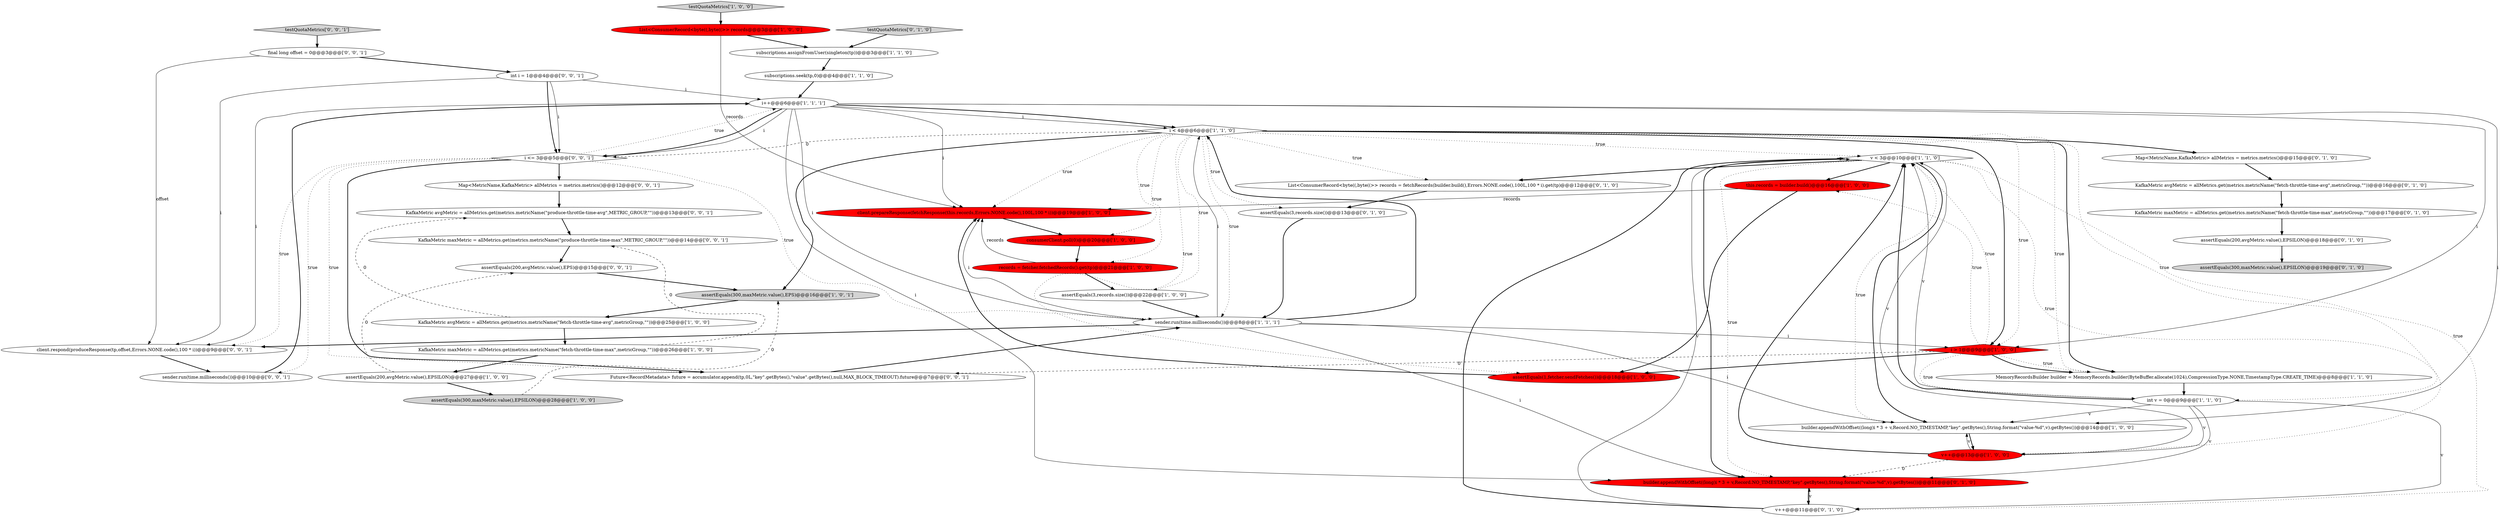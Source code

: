 digraph {
27 [style = filled, label = "testQuotaMetrics['0', '1', '0']", fillcolor = lightgray, shape = diamond image = "AAA0AAABBB2BBB"];
35 [style = filled, label = "KafkaMetric maxMetric = allMetrics.get(metrics.metricName(\"produce-throttle-time-max\",METRIC_GROUP,\"\"))@@@14@@@['0', '0', '1']", fillcolor = white, shape = ellipse image = "AAA0AAABBB3BBB"];
41 [style = filled, label = "Map<MetricName,KafkaMetric> allMetrics = metrics.metrics()@@@12@@@['0', '0', '1']", fillcolor = white, shape = ellipse image = "AAA0AAABBB3BBB"];
2 [style = filled, label = "assertEquals(300,maxMetric.value(),EPSILON)@@@28@@@['1', '0', '0']", fillcolor = lightgray, shape = ellipse image = "AAA0AAABBB1BBB"];
20 [style = filled, label = "i < 4@@@6@@@['1', '1', '0']", fillcolor = white, shape = diamond image = "AAA0AAABBB1BBB"];
42 [style = filled, label = "int i = 1@@@4@@@['0', '0', '1']", fillcolor = white, shape = ellipse image = "AAA0AAABBB3BBB"];
0 [style = filled, label = "testQuotaMetrics['1', '0', '0']", fillcolor = lightgray, shape = diamond image = "AAA0AAABBB1BBB"];
22 [style = filled, label = "v < 3@@@10@@@['1', '1', '0']", fillcolor = white, shape = diamond image = "AAA0AAABBB1BBB"];
24 [style = filled, label = "KafkaMetric avgMetric = allMetrics.get(metrics.metricName(\"fetch-throttle-time-avg\",metricGroup,\"\"))@@@16@@@['0', '1', '0']", fillcolor = white, shape = ellipse image = "AAA0AAABBB2BBB"];
38 [style = filled, label = "i <= 3@@@5@@@['0', '0', '1']", fillcolor = white, shape = diamond image = "AAA0AAABBB3BBB"];
4 [style = filled, label = "client.prepareResponse(fetchResponse(this.records,Errors.NONE.code(),100L,100 * i))@@@19@@@['1', '0', '0']", fillcolor = red, shape = ellipse image = "AAA1AAABBB1BBB"];
43 [style = filled, label = "final long offset = 0@@@3@@@['0', '0', '1']", fillcolor = white, shape = ellipse image = "AAA0AAABBB3BBB"];
37 [style = filled, label = "client.respond(produceResponse(tp,offset,Errors.NONE.code(),100 * i))@@@9@@@['0', '0', '1']", fillcolor = white, shape = ellipse image = "AAA0AAABBB3BBB"];
32 [style = filled, label = "builder.appendWithOffset((long)i * 3 + v,Record.NO_TIMESTAMP,\"key\".getBytes(),String.format(\"value-%d\",v).getBytes())@@@11@@@['0', '1', '0']", fillcolor = red, shape = ellipse image = "AAA1AAABBB2BBB"];
31 [style = filled, label = "assertEquals(200,avgMetric.value(),EPSILON)@@@18@@@['0', '1', '0']", fillcolor = white, shape = ellipse image = "AAA0AAABBB2BBB"];
11 [style = filled, label = "assertEquals(300,maxMetric.value(),EPS)@@@16@@@['1', '0', '1']", fillcolor = lightgray, shape = ellipse image = "AAA0AAABBB1BBB"];
18 [style = filled, label = "MemoryRecordsBuilder builder = MemoryRecords.builder(ByteBuffer.allocate(1024),CompressionType.NONE,TimestampType.CREATE_TIME)@@@8@@@['1', '1', '0']", fillcolor = white, shape = ellipse image = "AAA0AAABBB1BBB"];
25 [style = filled, label = "v++@@@11@@@['0', '1', '0']", fillcolor = white, shape = ellipse image = "AAA0AAABBB2BBB"];
26 [style = filled, label = "KafkaMetric maxMetric = allMetrics.get(metrics.metricName(\"fetch-throttle-time-max\",metricGroup,\"\"))@@@17@@@['0', '1', '0']", fillcolor = white, shape = ellipse image = "AAA0AAABBB2BBB"];
29 [style = filled, label = "assertEquals(3,records.size())@@@13@@@['0', '1', '0']", fillcolor = white, shape = ellipse image = "AAA0AAABBB2BBB"];
21 [style = filled, label = "sender.run(time.milliseconds())@@@8@@@['1', '1', '1']", fillcolor = white, shape = ellipse image = "AAA0AAABBB1BBB"];
12 [style = filled, label = "builder.appendWithOffset((long)i * 3 + v,Record.NO_TIMESTAMP,\"key\".getBytes(),String.format(\"value-%d\",v).getBytes())@@@14@@@['1', '0', '0']", fillcolor = white, shape = ellipse image = "AAA0AAABBB1BBB"];
10 [style = filled, label = "this.records = builder.build()@@@16@@@['1', '0', '0']", fillcolor = red, shape = ellipse image = "AAA1AAABBB1BBB"];
9 [style = filled, label = "int v = 0@@@9@@@['1', '1', '0']", fillcolor = white, shape = ellipse image = "AAA0AAABBB1BBB"];
44 [style = filled, label = "sender.run(time.milliseconds())@@@10@@@['0', '0', '1']", fillcolor = white, shape = ellipse image = "AAA0AAABBB3BBB"];
7 [style = filled, label = "subscriptions.assignFromUser(singleton(tp))@@@3@@@['1', '1', '0']", fillcolor = white, shape = ellipse image = "AAA0AAABBB1BBB"];
14 [style = filled, label = "i++@@@6@@@['1', '1', '1']", fillcolor = white, shape = ellipse image = "AAA0AAABBB1BBB"];
6 [style = filled, label = "records = fetcher.fetchedRecords().get(tp)@@@21@@@['1', '0', '0']", fillcolor = red, shape = ellipse image = "AAA1AAABBB1BBB"];
30 [style = filled, label = "Map<MetricName,KafkaMetric> allMetrics = metrics.metrics()@@@15@@@['0', '1', '0']", fillcolor = white, shape = ellipse image = "AAA0AAABBB2BBB"];
15 [style = filled, label = "i > 1@@@9@@@['1', '0', '0']", fillcolor = red, shape = diamond image = "AAA1AAABBB1BBB"];
40 [style = filled, label = "testQuotaMetrics['0', '0', '1']", fillcolor = lightgray, shape = diamond image = "AAA0AAABBB3BBB"];
28 [style = filled, label = "assertEquals(300,maxMetric.value(),EPSILON)@@@19@@@['0', '1', '0']", fillcolor = lightgray, shape = ellipse image = "AAA0AAABBB2BBB"];
34 [style = filled, label = "KafkaMetric avgMetric = allMetrics.get(metrics.metricName(\"produce-throttle-time-avg\",METRIC_GROUP,\"\"))@@@13@@@['0', '0', '1']", fillcolor = white, shape = ellipse image = "AAA0AAABBB3BBB"];
17 [style = filled, label = "subscriptions.seek(tp,0)@@@4@@@['1', '1', '0']", fillcolor = white, shape = ellipse image = "AAA0AAABBB1BBB"];
13 [style = filled, label = "v++@@@13@@@['1', '0', '0']", fillcolor = red, shape = ellipse image = "AAA1AAABBB1BBB"];
1 [style = filled, label = "consumerClient.poll(0)@@@20@@@['1', '0', '0']", fillcolor = red, shape = ellipse image = "AAA1AAABBB1BBB"];
8 [style = filled, label = "List<ConsumerRecord<byte((,byte((>> records@@@3@@@['1', '0', '0']", fillcolor = red, shape = ellipse image = "AAA1AAABBB1BBB"];
19 [style = filled, label = "KafkaMetric avgMetric = allMetrics.get(metrics.metricName(\"fetch-throttle-time-avg\",metricGroup,\"\"))@@@25@@@['1', '0', '0']", fillcolor = white, shape = ellipse image = "AAA0AAABBB1BBB"];
3 [style = filled, label = "assertEquals(3,records.size())@@@22@@@['1', '0', '0']", fillcolor = white, shape = ellipse image = "AAA0AAABBB1BBB"];
16 [style = filled, label = "assertEquals(200,avgMetric.value(),EPSILON)@@@27@@@['1', '0', '0']", fillcolor = white, shape = ellipse image = "AAA0AAABBB1BBB"];
36 [style = filled, label = "Future<RecordMetadata> future = accumulator.append(tp,0L,\"key\".getBytes(),\"value\".getBytes(),null,MAX_BLOCK_TIMEOUT).future@@@7@@@['0', '0', '1']", fillcolor = white, shape = ellipse image = "AAA0AAABBB3BBB"];
23 [style = filled, label = "assertEquals(1,fetcher.sendFetches())@@@18@@@['1', '0', '0']", fillcolor = red, shape = ellipse image = "AAA1AAABBB1BBB"];
39 [style = filled, label = "assertEquals(200,avgMetric.value(),EPS)@@@15@@@['0', '0', '1']", fillcolor = white, shape = ellipse image = "AAA0AAABBB3BBB"];
5 [style = filled, label = "KafkaMetric maxMetric = allMetrics.get(metrics.metricName(\"fetch-throttle-time-max\",metricGroup,\"\"))@@@26@@@['1', '0', '0']", fillcolor = white, shape = ellipse image = "AAA0AAABBB1BBB"];
33 [style = filled, label = "List<ConsumerRecord<byte((,byte((>> records = fetchRecords(builder.build(),Errors.NONE.code(),100L,100 * i).get(tp)@@@12@@@['0', '1', '0']", fillcolor = white, shape = ellipse image = "AAA0AAABBB2BBB"];
6->3 [style = bold, label=""];
9->12 [style = solid, label="v"];
38->14 [style = dotted, label="true"];
25->22 [style = bold, label=""];
43->42 [style = bold, label=""];
38->41 [style = bold, label=""];
15->9 [style = dotted, label="true"];
19->5 [style = bold, label=""];
19->34 [style = dashed, label="0"];
38->21 [style = dotted, label="true"];
20->38 [style = dashed, label="0"];
5->35 [style = dashed, label="0"];
17->14 [style = bold, label=""];
27->7 [style = bold, label=""];
32->25 [style = bold, label=""];
0->8 [style = bold, label=""];
20->18 [style = dotted, label="true"];
9->25 [style = solid, label="v"];
13->22 [style = bold, label=""];
21->15 [style = solid, label="i"];
14->4 [style = solid, label="i"];
9->22 [style = solid, label="v"];
10->4 [style = solid, label="records"];
20->15 [style = bold, label=""];
20->15 [style = dotted, label="true"];
14->20 [style = bold, label=""];
16->39 [style = dashed, label="0"];
22->33 [style = bold, label=""];
15->18 [style = dotted, label="true"];
22->32 [style = bold, label=""];
14->38 [style = bold, label=""];
15->10 [style = dotted, label="true"];
14->12 [style = solid, label="i"];
15->36 [style = dashed, label="0"];
13->32 [style = dashed, label="0"];
33->29 [style = bold, label=""];
42->14 [style = solid, label="i"];
20->18 [style = bold, label=""];
21->37 [style = bold, label=""];
22->13 [style = dotted, label="true"];
18->9 [style = bold, label=""];
14->21 [style = solid, label="i"];
20->3 [style = dotted, label="true"];
2->11 [style = dashed, label="0"];
20->22 [style = dotted, label="true"];
31->28 [style = bold, label=""];
34->35 [style = bold, label=""];
9->13 [style = solid, label="v"];
22->32 [style = dotted, label="true"];
42->38 [style = bold, label=""];
20->6 [style = dotted, label="true"];
8->4 [style = solid, label="records"];
42->38 [style = solid, label="i"];
14->32 [style = solid, label="i"];
21->32 [style = solid, label="i"];
9->22 [style = bold, label=""];
38->37 [style = dotted, label="true"];
30->24 [style = bold, label=""];
7->17 [style = bold, label=""];
20->9 [style = dotted, label="true"];
21->4 [style = solid, label="i"];
35->39 [style = bold, label=""];
22->25 [style = dotted, label="true"];
38->44 [style = dotted, label="true"];
44->14 [style = bold, label=""];
29->21 [style = bold, label=""];
25->22 [style = solid, label="v"];
5->16 [style = bold, label=""];
21->12 [style = solid, label="i"];
12->13 [style = bold, label=""];
24->26 [style = bold, label=""];
26->31 [style = bold, label=""];
1->6 [style = bold, label=""];
20->1 [style = dotted, label="true"];
14->38 [style = solid, label="i"];
20->33 [style = dotted, label="true"];
10->23 [style = bold, label=""];
20->4 [style = dotted, label="true"];
20->23 [style = dotted, label="true"];
22->10 [style = bold, label=""];
37->44 [style = bold, label=""];
14->20 [style = solid, label="i"];
13->22 [style = solid, label="v"];
3->21 [style = bold, label=""];
6->4 [style = solid, label="records"];
4->1 [style = bold, label=""];
40->43 [style = bold, label=""];
41->34 [style = bold, label=""];
38->36 [style = dotted, label="true"];
20->11 [style = bold, label=""];
9->32 [style = solid, label="v"];
15->23 [style = bold, label=""];
23->4 [style = bold, label=""];
21->20 [style = solid, label="i"];
38->36 [style = bold, label=""];
15->22 [style = dotted, label="true"];
20->21 [style = dotted, label="true"];
11->19 [style = bold, label=""];
16->2 [style = bold, label=""];
39->11 [style = bold, label=""];
15->18 [style = bold, label=""];
8->7 [style = bold, label=""];
22->12 [style = dotted, label="true"];
25->32 [style = solid, label="v"];
36->21 [style = bold, label=""];
21->20 [style = bold, label=""];
13->12 [style = solid, label="v"];
20->29 [style = dotted, label="true"];
22->12 [style = bold, label=""];
14->37 [style = solid, label="i"];
14->15 [style = solid, label="i"];
20->30 [style = bold, label=""];
43->37 [style = solid, label="offset"];
42->37 [style = solid, label="i"];
}
